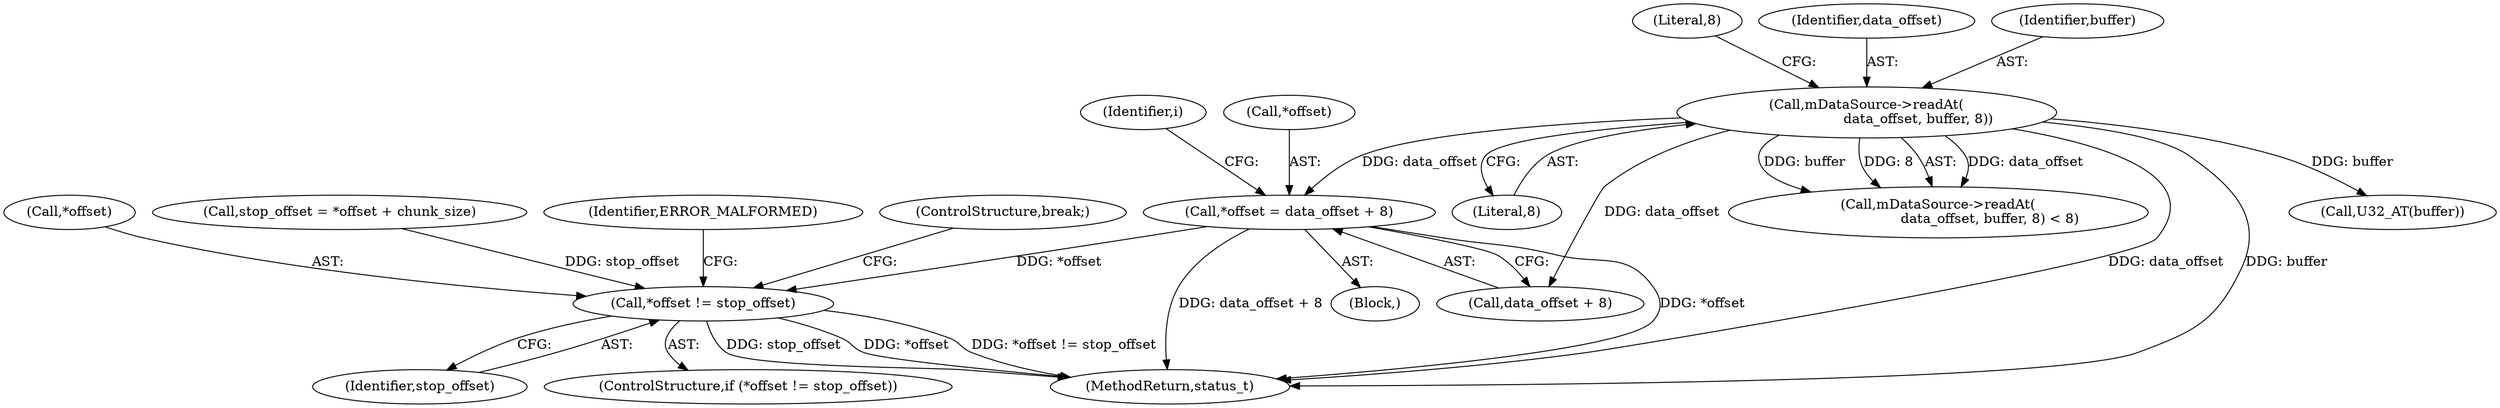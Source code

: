 digraph "0_Android_f81038006b4c59a5a148dcad887371206033c28f_2@pointer" {
"1001531" [label="(Call,*offset = data_offset + 8)"];
"1001464" [label="(Call,mDataSource->readAt(\n                        data_offset, buffer, 8))"];
"1001564" [label="(Call,*offset != stop_offset)"];
"1001571" [label="(ControlStructure,break;)"];
"1001532" [label="(Call,*offset)"];
"1001443" [label="(Block,)"];
"1001474" [label="(Call,U32_AT(buffer))"];
"1001531" [label="(Call,*offset = data_offset + 8)"];
"1001565" [label="(Call,*offset)"];
"1001525" [label="(Call,stop_offset = *offset + chunk_size)"];
"1001567" [label="(Identifier,stop_offset)"];
"1001563" [label="(ControlStructure,if (*offset != stop_offset))"];
"1001467" [label="(Literal,8)"];
"1001534" [label="(Call,data_offset + 8)"];
"1003289" [label="(MethodReturn,status_t)"];
"1001463" [label="(Call,mDataSource->readAt(\n                        data_offset, buffer, 8) < 8)"];
"1001468" [label="(Literal,8)"];
"1001465" [label="(Identifier,data_offset)"];
"1001570" [label="(Identifier,ERROR_MALFORMED)"];
"1001540" [label="(Identifier,i)"];
"1001466" [label="(Identifier,buffer)"];
"1001564" [label="(Call,*offset != stop_offset)"];
"1001464" [label="(Call,mDataSource->readAt(\n                        data_offset, buffer, 8))"];
"1001531" -> "1001443"  [label="AST: "];
"1001531" -> "1001534"  [label="CFG: "];
"1001532" -> "1001531"  [label="AST: "];
"1001534" -> "1001531"  [label="AST: "];
"1001540" -> "1001531"  [label="CFG: "];
"1001531" -> "1003289"  [label="DDG: *offset"];
"1001531" -> "1003289"  [label="DDG: data_offset + 8"];
"1001464" -> "1001531"  [label="DDG: data_offset"];
"1001531" -> "1001564"  [label="DDG: *offset"];
"1001464" -> "1001463"  [label="AST: "];
"1001464" -> "1001467"  [label="CFG: "];
"1001465" -> "1001464"  [label="AST: "];
"1001466" -> "1001464"  [label="AST: "];
"1001467" -> "1001464"  [label="AST: "];
"1001468" -> "1001464"  [label="CFG: "];
"1001464" -> "1003289"  [label="DDG: buffer"];
"1001464" -> "1003289"  [label="DDG: data_offset"];
"1001464" -> "1001463"  [label="DDG: data_offset"];
"1001464" -> "1001463"  [label="DDG: buffer"];
"1001464" -> "1001463"  [label="DDG: 8"];
"1001464" -> "1001474"  [label="DDG: buffer"];
"1001464" -> "1001534"  [label="DDG: data_offset"];
"1001564" -> "1001563"  [label="AST: "];
"1001564" -> "1001567"  [label="CFG: "];
"1001565" -> "1001564"  [label="AST: "];
"1001567" -> "1001564"  [label="AST: "];
"1001570" -> "1001564"  [label="CFG: "];
"1001571" -> "1001564"  [label="CFG: "];
"1001564" -> "1003289"  [label="DDG: stop_offset"];
"1001564" -> "1003289"  [label="DDG: *offset"];
"1001564" -> "1003289"  [label="DDG: *offset != stop_offset"];
"1001525" -> "1001564"  [label="DDG: stop_offset"];
}
